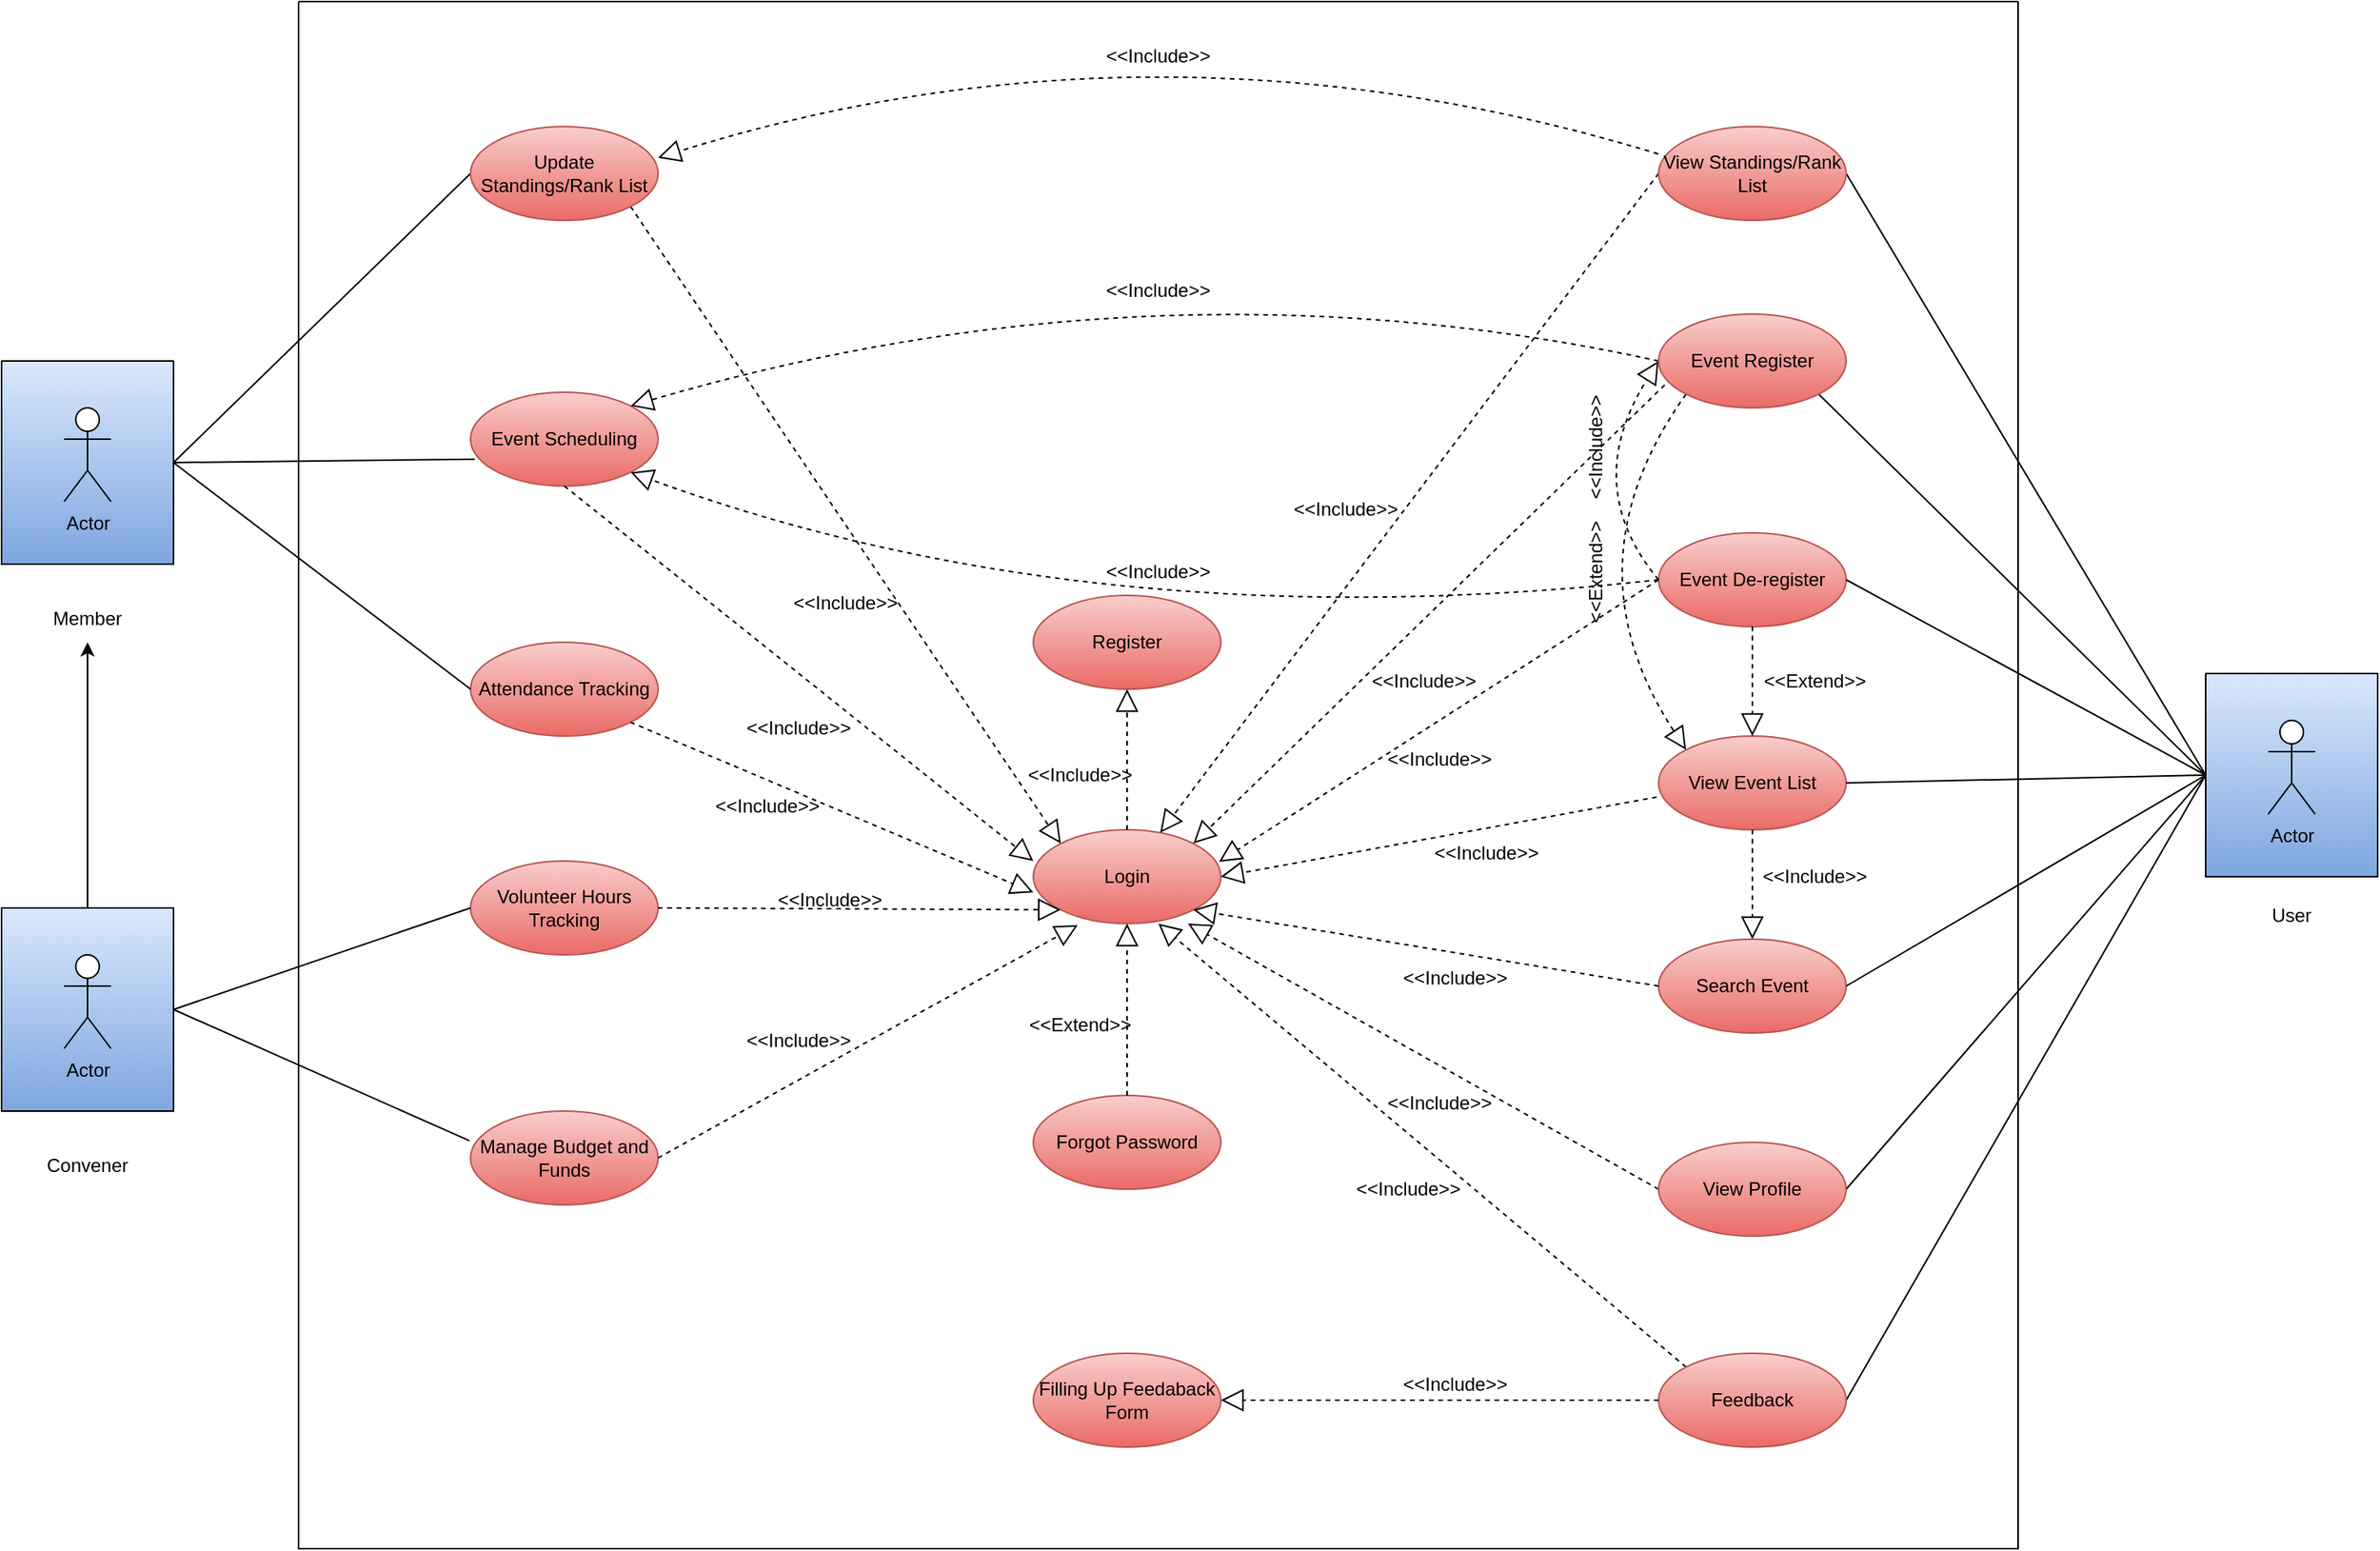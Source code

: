 <mxfile version="20.3.0" type="device"><diagram id="QvdpzfzOHM7fyCmmI8pD" name="Page-1"><mxGraphModel dx="2447" dy="2086" grid="1" gridSize="10" guides="1" tooltips="1" connect="1" arrows="1" fold="1" page="1" pageScale="1" pageWidth="850" pageHeight="1100" math="0" shadow="0"><root><mxCell id="0"/><mxCell id="1" parent="0"/><mxCell id="EgZuIPn-_DnP6CWS_Zrd-9" value="Event Scheduling" style="ellipse;whiteSpace=wrap;html=1;fillColor=#f8cecc;strokeColor=#b85450;gradientColor=#ea6b66;" parent="1" vertex="1"><mxGeometry x="110" y="-30" width="120" height="60" as="geometry"/></mxCell><mxCell id="EgZuIPn-_DnP6CWS_Zrd-10" value="Attendance Tracking" style="ellipse;whiteSpace=wrap;html=1;fillColor=#f8cecc;strokeColor=#b85450;gradientColor=#ea6b66;" parent="1" vertex="1"><mxGeometry x="110" y="130" width="120" height="60" as="geometry"/></mxCell><mxCell id="EgZuIPn-_DnP6CWS_Zrd-11" value="Volunteer Hours Tracking" style="ellipse;whiteSpace=wrap;html=1;fillColor=#f8cecc;strokeColor=#b85450;gradientColor=#ea6b66;" parent="1" vertex="1"><mxGeometry x="110" y="270" width="120" height="60" as="geometry"/></mxCell><mxCell id="EgZuIPn-_DnP6CWS_Zrd-12" value="View Event List" style="ellipse;whiteSpace=wrap;html=1;fillColor=#f8cecc;strokeColor=#b85450;gradientColor=#ea6b66;" parent="1" vertex="1"><mxGeometry x="870" y="190" width="120" height="60" as="geometry"/></mxCell><mxCell id="EgZuIPn-_DnP6CWS_Zrd-14" value="Event De-register" style="ellipse;whiteSpace=wrap;html=1;fillColor=#f8cecc;strokeColor=#b85450;gradientColor=#ea6b66;" parent="1" vertex="1"><mxGeometry x="870" y="60" width="120" height="60" as="geometry"/></mxCell><mxCell id="EgZuIPn-_DnP6CWS_Zrd-15" value="Search Event" style="ellipse;whiteSpace=wrap;html=1;fillColor=#f8cecc;strokeColor=#b85450;gradientColor=#ea6b66;" parent="1" vertex="1"><mxGeometry x="870" y="320" width="120" height="60" as="geometry"/></mxCell><mxCell id="EgZuIPn-_DnP6CWS_Zrd-19" value="Manage Budget and Funds" style="ellipse;whiteSpace=wrap;html=1;fillColor=#f8cecc;strokeColor=#b85450;gradientColor=#ea6b66;" parent="1" vertex="1"><mxGeometry x="110" y="430" width="120" height="60" as="geometry"/></mxCell><mxCell id="EgZuIPn-_DnP6CWS_Zrd-20" value="Login" style="ellipse;whiteSpace=wrap;html=1;fillColor=#f8cecc;strokeColor=#b85450;gradientColor=#ea6b66;" parent="1" vertex="1"><mxGeometry x="470" y="250" width="120" height="60" as="geometry"/></mxCell><mxCell id="EgZuIPn-_DnP6CWS_Zrd-21" value="Register" style="ellipse;whiteSpace=wrap;html=1;fillColor=#f8cecc;strokeColor=#b85450;gradientColor=#ea6b66;" parent="1" vertex="1"><mxGeometry x="470" y="100" width="120" height="60" as="geometry"/></mxCell><mxCell id="EgZuIPn-_DnP6CWS_Zrd-22" value="Forgot Password" style="ellipse;whiteSpace=wrap;html=1;fillColor=#f8cecc;strokeColor=#b85450;gradientColor=#ea6b66;" parent="1" vertex="1"><mxGeometry x="470" y="420" width="120" height="60" as="geometry"/></mxCell><mxCell id="EgZuIPn-_DnP6CWS_Zrd-32" value="" style="endArrow=none;html=1;rounded=0;exitX=1;exitY=0.5;exitDx=0;exitDy=0;entryX=0;entryY=0.5;entryDx=0;entryDy=0;" parent="1" source="EgZuIPn-_DnP6CWS_Zrd-13" target="EgZuIPn-_DnP6CWS_Zrd-52" edge="1"><mxGeometry width="50" height="50" relative="1" as="geometry"><mxPoint x="930" y="-90" as="sourcePoint"/><mxPoint x="980" y="190" as="targetPoint"/></mxGeometry></mxCell><mxCell id="EgZuIPn-_DnP6CWS_Zrd-35" value="" style="endArrow=none;html=1;rounded=0;entryX=1;entryY=0.5;entryDx=0;entryDy=0;exitX=0;exitY=0.5;exitDx=0;exitDy=0;" parent="1" source="EgZuIPn-_DnP6CWS_Zrd-52" target="EgZuIPn-_DnP6CWS_Zrd-14" edge="1"><mxGeometry width="50" height="50" relative="1" as="geometry"><mxPoint x="940" y="160" as="sourcePoint"/><mxPoint x="920" y="130" as="targetPoint"/></mxGeometry></mxCell><mxCell id="EgZuIPn-_DnP6CWS_Zrd-37" value="" style="endArrow=none;html=1;rounded=0;entryX=1;entryY=1;entryDx=0;entryDy=0;exitX=0;exitY=0.5;exitDx=0;exitDy=0;" parent="1" source="EgZuIPn-_DnP6CWS_Zrd-52" target="EgZuIPn-_DnP6CWS_Zrd-7" edge="1"><mxGeometry width="50" height="50" relative="1" as="geometry"><mxPoint x="940" y="130" as="sourcePoint"/><mxPoint x="930" y="90" as="targetPoint"/></mxGeometry></mxCell><mxCell id="EgZuIPn-_DnP6CWS_Zrd-38" value="" style="endArrow=none;html=1;rounded=0;exitX=1;exitY=0.5;exitDx=0;exitDy=0;entryX=0;entryY=0.5;entryDx=0;entryDy=0;" parent="1" source="EgZuIPn-_DnP6CWS_Zrd-12" target="EgZuIPn-_DnP6CWS_Zrd-52" edge="1"><mxGeometry width="50" height="50" relative="1" as="geometry"><mxPoint x="940" y="270" as="sourcePoint"/><mxPoint x="970" y="220" as="targetPoint"/></mxGeometry></mxCell><mxCell id="EgZuIPn-_DnP6CWS_Zrd-39" value="" style="endArrow=none;html=1;rounded=0;exitX=1;exitY=0.5;exitDx=0;exitDy=0;entryX=0;entryY=0.5;entryDx=0;entryDy=0;" parent="1" source="EgZuIPn-_DnP6CWS_Zrd-15" target="EgZuIPn-_DnP6CWS_Zrd-52" edge="1"><mxGeometry width="50" height="50" relative="1" as="geometry"><mxPoint x="870" y="349.41" as="sourcePoint"/><mxPoint x="990" y="349.41" as="targetPoint"/></mxGeometry></mxCell><mxCell id="EgZuIPn-_DnP6CWS_Zrd-40" value="" style="endArrow=none;html=1;rounded=0;exitX=1;exitY=0.5;exitDx=0;exitDy=0;entryX=0;entryY=0.5;entryDx=0;entryDy=0;" parent="1" source="EgZuIPn-_DnP6CWS_Zrd-17" target="EgZuIPn-_DnP6CWS_Zrd-52" edge="1"><mxGeometry width="50" height="50" relative="1" as="geometry"><mxPoint x="890" y="240" as="sourcePoint"/><mxPoint x="1010" y="240" as="targetPoint"/></mxGeometry></mxCell><mxCell id="EgZuIPn-_DnP6CWS_Zrd-41" value="" style="endArrow=none;html=1;rounded=0;exitX=1;exitY=0.5;exitDx=0;exitDy=0;entryX=0;entryY=0.5;entryDx=0;entryDy=0;" parent="1" source="EgZuIPn-_DnP6CWS_Zrd-16" target="EgZuIPn-_DnP6CWS_Zrd-52" edge="1"><mxGeometry width="50" height="50" relative="1" as="geometry"><mxPoint x="900" y="250" as="sourcePoint"/><mxPoint x="1020" y="250" as="targetPoint"/></mxGeometry></mxCell><mxCell id="EgZuIPn-_DnP6CWS_Zrd-42" value="" style="endArrow=none;html=1;rounded=0;entryX=0;entryY=0.5;entryDx=0;entryDy=0;exitX=1;exitY=0.5;exitDx=0;exitDy=0;" parent="1" source="EgZuIPn-_DnP6CWS_Zrd-49" target="EgZuIPn-_DnP6CWS_Zrd-23" edge="1"><mxGeometry width="50" height="50" relative="1" as="geometry"><mxPoint x="80" y="90" as="sourcePoint"/><mxPoint x="140" y="20" as="targetPoint"/></mxGeometry></mxCell><mxCell id="EgZuIPn-_DnP6CWS_Zrd-43" value="" style="endArrow=none;html=1;rounded=0;entryX=0.023;entryY=0.714;entryDx=0;entryDy=0;entryPerimeter=0;exitX=1;exitY=0.5;exitDx=0;exitDy=0;" parent="1" source="EgZuIPn-_DnP6CWS_Zrd-49" target="EgZuIPn-_DnP6CWS_Zrd-9" edge="1"><mxGeometry width="50" height="50" relative="1" as="geometry"><mxPoint x="90" y="100" as="sourcePoint"/><mxPoint x="210" y="-140.0" as="targetPoint"/></mxGeometry></mxCell><mxCell id="EgZuIPn-_DnP6CWS_Zrd-44" value="" style="endArrow=none;html=1;rounded=0;entryX=0;entryY=0.5;entryDx=0;entryDy=0;exitX=1;exitY=0.5;exitDx=0;exitDy=0;" parent="1" source="EgZuIPn-_DnP6CWS_Zrd-49" target="EgZuIPn-_DnP6CWS_Zrd-10" edge="1"><mxGeometry width="50" height="50" relative="1" as="geometry"><mxPoint x="90" y="90" as="sourcePoint"/><mxPoint x="220" y="-130.0" as="targetPoint"/></mxGeometry></mxCell><mxCell id="EgZuIPn-_DnP6CWS_Zrd-45" value="" style="endArrow=none;html=1;rounded=0;entryX=0;entryY=0.5;entryDx=0;entryDy=0;exitX=1;exitY=0.5;exitDx=0;exitDy=0;" parent="1" source="EgZuIPn-_DnP6CWS_Zrd-47" target="EgZuIPn-_DnP6CWS_Zrd-11" edge="1"><mxGeometry width="50" height="50" relative="1" as="geometry"><mxPoint x="70" y="310" as="sourcePoint"/><mxPoint x="230" y="-120.0" as="targetPoint"/></mxGeometry></mxCell><mxCell id="EgZuIPn-_DnP6CWS_Zrd-46" value="" style="endArrow=none;html=1;rounded=0;entryX=-0.006;entryY=0.316;entryDx=0;entryDy=0;entryPerimeter=0;exitX=1;exitY=0.5;exitDx=0;exitDy=0;" parent="1" source="EgZuIPn-_DnP6CWS_Zrd-47" target="EgZuIPn-_DnP6CWS_Zrd-19" edge="1"><mxGeometry width="50" height="50" relative="1" as="geometry"><mxPoint x="70" y="310" as="sourcePoint"/><mxPoint x="240" y="-110.0" as="targetPoint"/></mxGeometry></mxCell><mxCell id="EgZuIPn-_DnP6CWS_Zrd-50" value="" style="group;fillColor=#dae8fc;gradientColor=#7ea6e0;strokeColor=#6c8ebf;" parent="1" vertex="1" connectable="0"><mxGeometry x="-190" y="-50" width="110" height="130" as="geometry"/></mxCell><mxCell id="EgZuIPn-_DnP6CWS_Zrd-24" value="Actor" style="shape=umlActor;verticalLabelPosition=bottom;verticalAlign=top;html=1;" parent="EgZuIPn-_DnP6CWS_Zrd-50" vertex="1"><mxGeometry x="40" y="30" width="30" height="60" as="geometry"/></mxCell><mxCell id="EgZuIPn-_DnP6CWS_Zrd-49" value="" style="swimlane;startSize=0;" parent="EgZuIPn-_DnP6CWS_Zrd-50" vertex="1"><mxGeometry width="110" height="130" as="geometry"/></mxCell><mxCell id="EgZuIPn-_DnP6CWS_Zrd-51" value="" style="group;fillColor=#dae8fc;gradientColor=#7ea6e0;strokeColor=#6c8ebf;" parent="1" vertex="1" connectable="0"><mxGeometry x="-190" y="300" width="110" height="130" as="geometry"/></mxCell><mxCell id="EgZuIPn-_DnP6CWS_Zrd-25" value="Actor" style="shape=umlActor;verticalLabelPosition=bottom;verticalAlign=top;html=1;" parent="EgZuIPn-_DnP6CWS_Zrd-51" vertex="1"><mxGeometry x="40" y="30" width="30" height="60" as="geometry"/></mxCell><mxCell id="EgZuIPn-_DnP6CWS_Zrd-47" value="" style="swimlane;startSize=0;" parent="EgZuIPn-_DnP6CWS_Zrd-51" vertex="1"><mxGeometry width="110" height="130" as="geometry"/></mxCell><mxCell id="EgZuIPn-_DnP6CWS_Zrd-53" value="" style="group;fillColor=#dae8fc;gradientColor=#7ea6e0;strokeColor=#6c8ebf;" parent="1" vertex="1" connectable="0"><mxGeometry x="1220" y="150" width="110" height="130" as="geometry"/></mxCell><mxCell id="EgZuIPn-_DnP6CWS_Zrd-5" value="Actor" style="shape=umlActor;verticalLabelPosition=bottom;verticalAlign=top;html=1;" parent="EgZuIPn-_DnP6CWS_Zrd-53" vertex="1"><mxGeometry x="40" y="30" width="30" height="60" as="geometry"/></mxCell><mxCell id="EgZuIPn-_DnP6CWS_Zrd-52" value="" style="swimlane;startSize=0;" parent="EgZuIPn-_DnP6CWS_Zrd-53" vertex="1"><mxGeometry width="110" height="130" as="geometry"/></mxCell><mxCell id="EgZuIPn-_DnP6CWS_Zrd-60" value="" style="endArrow=block;dashed=1;endFill=0;endSize=12;html=1;curved=1;entryX=1;entryY=0;entryDx=0;entryDy=0;exitX=0;exitY=0.5;exitDx=0;exitDy=0;" parent="1" source="EgZuIPn-_DnP6CWS_Zrd-7" target="EgZuIPn-_DnP6CWS_Zrd-9" edge="1"><mxGeometry width="160" relative="1" as="geometry"><mxPoint x="460" y="-120" as="sourcePoint"/><mxPoint x="620" y="-120" as="targetPoint"/><Array as="points"><mxPoint x="550" y="-120"/></Array></mxGeometry></mxCell><mxCell id="EgZuIPn-_DnP6CWS_Zrd-61" value="" style="endArrow=block;dashed=1;endFill=0;endSize=12;html=1;curved=1;entryX=1;entryY=1;entryDx=0;entryDy=0;exitX=0;exitY=0.5;exitDx=0;exitDy=0;" parent="1" source="EgZuIPn-_DnP6CWS_Zrd-14" target="EgZuIPn-_DnP6CWS_Zrd-9" edge="1"><mxGeometry width="160" relative="1" as="geometry"><mxPoint x="370" y="130" as="sourcePoint"/><mxPoint x="530" y="130" as="targetPoint"/><Array as="points"><mxPoint x="510" y="130"/></Array></mxGeometry></mxCell><mxCell id="EgZuIPn-_DnP6CWS_Zrd-63" value="" style="endArrow=block;dashed=1;endFill=0;endSize=12;html=1;curved=1;entryX=0;entryY=0.5;entryDx=0;entryDy=0;exitX=0;exitY=0.5;exitDx=0;exitDy=0;" parent="1" source="EgZuIPn-_DnP6CWS_Zrd-14" target="EgZuIPn-_DnP6CWS_Zrd-7" edge="1"><mxGeometry width="160" relative="1" as="geometry"><mxPoint x="370" y="250" as="sourcePoint"/><mxPoint x="530" y="250" as="targetPoint"/><Array as="points"><mxPoint x="820" y="30"/></Array></mxGeometry></mxCell><mxCell id="EgZuIPn-_DnP6CWS_Zrd-64" value="" style="endArrow=block;dashed=1;endFill=0;endSize=12;html=1;curved=1;entryX=0.5;entryY=1;entryDx=0;entryDy=0;exitX=0.5;exitY=0;exitDx=0;exitDy=0;" parent="1" source="EgZuIPn-_DnP6CWS_Zrd-20" target="EgZuIPn-_DnP6CWS_Zrd-21" edge="1"><mxGeometry width="160" relative="1" as="geometry"><mxPoint x="530" y="240" as="sourcePoint"/><mxPoint x="530" y="250" as="targetPoint"/></mxGeometry></mxCell><mxCell id="EgZuIPn-_DnP6CWS_Zrd-65" value="" style="endArrow=block;dashed=1;endFill=0;endSize=12;html=1;curved=1;exitX=0.5;exitY=0;exitDx=0;exitDy=0;" parent="1" source="EgZuIPn-_DnP6CWS_Zrd-22" edge="1"><mxGeometry width="160" relative="1" as="geometry"><mxPoint x="370" y="250" as="sourcePoint"/><mxPoint x="530" y="310" as="targetPoint"/></mxGeometry></mxCell><mxCell id="EgZuIPn-_DnP6CWS_Zrd-66" value="" style="endArrow=block;dashed=1;endFill=0;endSize=12;html=1;curved=1;entryX=0;entryY=0;entryDx=0;entryDy=0;exitX=1;exitY=1;exitDx=0;exitDy=0;" parent="1" source="EgZuIPn-_DnP6CWS_Zrd-23" target="EgZuIPn-_DnP6CWS_Zrd-20" edge="1"><mxGeometry width="160" relative="1" as="geometry"><mxPoint x="370" y="420" as="sourcePoint"/><mxPoint x="530" y="420" as="targetPoint"/></mxGeometry></mxCell><mxCell id="EgZuIPn-_DnP6CWS_Zrd-67" value="" style="endArrow=block;dashed=1;endFill=0;endSize=12;html=1;curved=1;exitX=0.5;exitY=1;exitDx=0;exitDy=0;entryX=0;entryY=0.333;entryDx=0;entryDy=0;entryPerimeter=0;" parent="1" source="EgZuIPn-_DnP6CWS_Zrd-9" target="EgZuIPn-_DnP6CWS_Zrd-20" edge="1"><mxGeometry width="160" relative="1" as="geometry"><mxPoint x="380" y="430" as="sourcePoint"/><mxPoint x="470" y="260" as="targetPoint"/></mxGeometry></mxCell><mxCell id="EgZuIPn-_DnP6CWS_Zrd-68" value="" style="endArrow=block;dashed=1;endFill=0;endSize=12;html=1;curved=1;exitX=1;exitY=1;exitDx=0;exitDy=0;entryX=0;entryY=0.667;entryDx=0;entryDy=0;entryPerimeter=0;" parent="1" source="EgZuIPn-_DnP6CWS_Zrd-10" target="EgZuIPn-_DnP6CWS_Zrd-20" edge="1"><mxGeometry width="160" relative="1" as="geometry"><mxPoint x="390" y="440" as="sourcePoint"/><mxPoint x="550" y="440" as="targetPoint"/></mxGeometry></mxCell><mxCell id="EgZuIPn-_DnP6CWS_Zrd-69" value="" style="endArrow=block;dashed=1;endFill=0;endSize=12;html=1;curved=1;exitX=1;exitY=0.5;exitDx=0;exitDy=0;entryX=0;entryY=1;entryDx=0;entryDy=0;" parent="1" source="EgZuIPn-_DnP6CWS_Zrd-11" target="EgZuIPn-_DnP6CWS_Zrd-20" edge="1"><mxGeometry width="160" relative="1" as="geometry"><mxPoint x="400" y="450" as="sourcePoint"/><mxPoint x="560" y="450" as="targetPoint"/></mxGeometry></mxCell><mxCell id="EgZuIPn-_DnP6CWS_Zrd-70" value="" style="endArrow=block;dashed=1;endFill=0;endSize=12;html=1;curved=1;entryX=0.237;entryY=1.016;entryDx=0;entryDy=0;entryPerimeter=0;exitX=1;exitY=0.5;exitDx=0;exitDy=0;" parent="1" source="EgZuIPn-_DnP6CWS_Zrd-19" target="EgZuIPn-_DnP6CWS_Zrd-20" edge="1"><mxGeometry width="160" relative="1" as="geometry"><mxPoint x="410" y="460" as="sourcePoint"/><mxPoint x="570" y="460" as="targetPoint"/></mxGeometry></mxCell><mxCell id="EgZuIPn-_DnP6CWS_Zrd-72" value="" style="endArrow=block;dashed=1;endFill=0;endSize=12;html=1;curved=1;exitX=0;exitY=0.5;exitDx=0;exitDy=0;" parent="1" source="EgZuIPn-_DnP6CWS_Zrd-13" target="EgZuIPn-_DnP6CWS_Zrd-20" edge="1"><mxGeometry width="160" relative="1" as="geometry"><mxPoint x="750" y="170" as="sourcePoint"/><mxPoint x="580" y="470" as="targetPoint"/></mxGeometry></mxCell><mxCell id="EgZuIPn-_DnP6CWS_Zrd-73" value="" style="endArrow=block;dashed=1;endFill=0;endSize=12;html=1;curved=1;entryX=1;entryY=0;entryDx=0;entryDy=0;exitX=0.033;exitY=0.755;exitDx=0;exitDy=0;exitPerimeter=0;" parent="1" source="EgZuIPn-_DnP6CWS_Zrd-7" target="EgZuIPn-_DnP6CWS_Zrd-20" edge="1"><mxGeometry width="160" relative="1" as="geometry"><mxPoint x="750" y="-30" as="sourcePoint"/><mxPoint x="590" y="480" as="targetPoint"/></mxGeometry></mxCell><mxCell id="EgZuIPn-_DnP6CWS_Zrd-75" value="" style="endArrow=block;dashed=1;endFill=0;endSize=12;html=1;curved=1;entryX=0.99;entryY=0.341;entryDx=0;entryDy=0;entryPerimeter=0;exitX=0;exitY=0.5;exitDx=0;exitDy=0;" parent="1" source="EgZuIPn-_DnP6CWS_Zrd-14" target="EgZuIPn-_DnP6CWS_Zrd-20" edge="1"><mxGeometry width="160" relative="1" as="geometry"><mxPoint x="440" y="490" as="sourcePoint"/><mxPoint x="600" y="490" as="targetPoint"/></mxGeometry></mxCell><mxCell id="EgZuIPn-_DnP6CWS_Zrd-76" value="" style="endArrow=block;dashed=1;endFill=0;endSize=12;html=1;curved=1;entryX=1;entryY=0.5;entryDx=0;entryDy=0;exitX=-0.01;exitY=0.651;exitDx=0;exitDy=0;exitPerimeter=0;" parent="1" source="EgZuIPn-_DnP6CWS_Zrd-12" target="EgZuIPn-_DnP6CWS_Zrd-20" edge="1"><mxGeometry width="160" relative="1" as="geometry"><mxPoint x="450" y="500" as="sourcePoint"/><mxPoint x="610" y="500" as="targetPoint"/></mxGeometry></mxCell><mxCell id="EgZuIPn-_DnP6CWS_Zrd-77" value="" style="endArrow=block;dashed=1;endFill=0;endSize=12;html=1;curved=1;entryX=1;entryY=1;entryDx=0;entryDy=0;exitX=0;exitY=0.5;exitDx=0;exitDy=0;" parent="1" source="EgZuIPn-_DnP6CWS_Zrd-15" target="EgZuIPn-_DnP6CWS_Zrd-20" edge="1"><mxGeometry width="160" relative="1" as="geometry"><mxPoint x="460" y="510" as="sourcePoint"/><mxPoint x="620" y="510" as="targetPoint"/></mxGeometry></mxCell><mxCell id="EgZuIPn-_DnP6CWS_Zrd-78" value="" style="endArrow=block;dashed=1;endFill=0;endSize=12;html=1;curved=1;entryX=0.825;entryY=1;entryDx=0;entryDy=0;entryPerimeter=0;exitX=0;exitY=0.5;exitDx=0;exitDy=0;" parent="1" source="EgZuIPn-_DnP6CWS_Zrd-17" target="EgZuIPn-_DnP6CWS_Zrd-20" edge="1"><mxGeometry width="160" relative="1" as="geometry"><mxPoint x="470" y="520" as="sourcePoint"/><mxPoint x="630" y="520" as="targetPoint"/><Array as="points"><mxPoint x="569" y="310"/></Array></mxGeometry></mxCell><mxCell id="EgZuIPn-_DnP6CWS_Zrd-83" value="" style="endArrow=classic;html=1;curved=1;exitX=0.5;exitY=0;exitDx=0;exitDy=0;entryX=0.5;entryY=1;entryDx=0;entryDy=0;" parent="1" source="EgZuIPn-_DnP6CWS_Zrd-47" target="dQXetNGije6BvNZYSpOx-2" edge="1"><mxGeometry width="50" height="50" relative="1" as="geometry"><mxPoint x="500" y="200" as="sourcePoint"/><mxPoint x="-135" y="140" as="targetPoint"/></mxGeometry></mxCell><mxCell id="EgZuIPn-_DnP6CWS_Zrd-84" value="" style="endArrow=block;dashed=1;endFill=0;endSize=12;html=1;curved=1;entryX=0;entryY=0;entryDx=0;entryDy=0;exitX=0;exitY=1;exitDx=0;exitDy=0;" parent="1" source="EgZuIPn-_DnP6CWS_Zrd-7" target="EgZuIPn-_DnP6CWS_Zrd-12" edge="1"><mxGeometry width="160" relative="1" as="geometry"><mxPoint x="870" y="-30" as="sourcePoint"/><mxPoint x="650" y="540" as="targetPoint"/><Array as="points"><mxPoint x="810" y="80"/></Array></mxGeometry></mxCell><mxCell id="EgZuIPn-_DnP6CWS_Zrd-87" value="" style="endArrow=block;dashed=1;endFill=0;endSize=12;html=1;curved=1;exitX=0.5;exitY=1;exitDx=0;exitDy=0;entryX=0.5;entryY=0;entryDx=0;entryDy=0;" parent="1" source="EgZuIPn-_DnP6CWS_Zrd-14" target="EgZuIPn-_DnP6CWS_Zrd-12" edge="1"><mxGeometry width="160" relative="1" as="geometry"><mxPoint x="510" y="560" as="sourcePoint"/><mxPoint x="870" y="220" as="targetPoint"/></mxGeometry></mxCell><mxCell id="EgZuIPn-_DnP6CWS_Zrd-88" value="" style="endArrow=block;dashed=1;endFill=0;endSize=12;html=1;curved=1;exitX=0.5;exitY=1;exitDx=0;exitDy=0;" parent="1" source="EgZuIPn-_DnP6CWS_Zrd-12" target="EgZuIPn-_DnP6CWS_Zrd-15" edge="1"><mxGeometry width="160" relative="1" as="geometry"><mxPoint x="520" y="570" as="sourcePoint"/><mxPoint x="680" y="570" as="targetPoint"/></mxGeometry></mxCell><mxCell id="dQXetNGije6BvNZYSpOx-1" value="User" style="text;html=1;strokeColor=none;fillColor=none;align=center;verticalAlign=middle;whiteSpace=wrap;rounded=0;" vertex="1" parent="1"><mxGeometry x="1245" y="290" width="60" height="30" as="geometry"/></mxCell><mxCell id="dQXetNGije6BvNZYSpOx-2" value="Member" style="text;html=1;strokeColor=none;fillColor=none;align=center;verticalAlign=middle;whiteSpace=wrap;rounded=0;" vertex="1" parent="1"><mxGeometry x="-165" y="100" width="60" height="30" as="geometry"/></mxCell><mxCell id="dQXetNGije6BvNZYSpOx-3" value="Convener" style="text;html=1;strokeColor=none;fillColor=none;align=center;verticalAlign=middle;whiteSpace=wrap;rounded=0;" vertex="1" parent="1"><mxGeometry x="-165" y="450" width="60" height="30" as="geometry"/></mxCell><mxCell id="dQXetNGije6BvNZYSpOx-4" value="&amp;lt;&amp;lt;Include&amp;gt;&amp;gt;" style="text;html=1;strokeColor=none;fillColor=none;align=center;verticalAlign=middle;whiteSpace=wrap;rounded=0;" vertex="1" parent="1"><mxGeometry x="710" y="330" width="60" height="30" as="geometry"/></mxCell><mxCell id="dQXetNGije6BvNZYSpOx-6" value="&amp;lt;&amp;lt;Include&amp;gt;&amp;gt;" style="text;html=1;strokeColor=none;fillColor=none;align=center;verticalAlign=middle;whiteSpace=wrap;rounded=0;" vertex="1" parent="1"><mxGeometry x="270" y="220" width="60" height="30" as="geometry"/></mxCell><mxCell id="dQXetNGije6BvNZYSpOx-7" value="&amp;lt;&amp;lt;Include&amp;gt;&amp;gt;" style="text;html=1;strokeColor=none;fillColor=none;align=center;verticalAlign=middle;whiteSpace=wrap;rounded=0;" vertex="1" parent="1"><mxGeometry x="290" y="370" width="60" height="30" as="geometry"/></mxCell><mxCell id="dQXetNGije6BvNZYSpOx-8" value="&amp;lt;&amp;lt;Include&amp;gt;&amp;gt;" style="text;html=1;strokeColor=none;fillColor=none;align=center;verticalAlign=middle;whiteSpace=wrap;rounded=0;" vertex="1" parent="1"><mxGeometry x="310" y="280" width="60" height="30" as="geometry"/></mxCell><mxCell id="dQXetNGije6BvNZYSpOx-11" value="&amp;lt;&amp;lt;Include&amp;gt;&amp;gt;" style="text;html=1;strokeColor=none;fillColor=none;align=center;verticalAlign=middle;whiteSpace=wrap;rounded=0;" vertex="1" parent="1"><mxGeometry x="520" y="70" width="60" height="30" as="geometry"/></mxCell><mxCell id="dQXetNGije6BvNZYSpOx-22" value="&amp;lt;&amp;lt;Include&amp;gt;&amp;gt;" style="text;html=1;strokeColor=none;fillColor=none;align=center;verticalAlign=middle;whiteSpace=wrap;rounded=0;" vertex="1" parent="1"><mxGeometry x="700" y="190" width="60" height="30" as="geometry"/></mxCell><mxCell id="dQXetNGije6BvNZYSpOx-23" value="&amp;lt;&amp;lt;Include&amp;gt;&amp;gt;" style="text;html=1;strokeColor=none;fillColor=none;align=center;verticalAlign=middle;whiteSpace=wrap;rounded=0;" vertex="1" parent="1"><mxGeometry x="730" y="250" width="60" height="30" as="geometry"/></mxCell><mxCell id="dQXetNGije6BvNZYSpOx-24" value="&amp;lt;&amp;lt;Include&amp;gt;&amp;gt;" style="text;html=1;strokeColor=none;fillColor=none;align=center;verticalAlign=middle;whiteSpace=wrap;rounded=0;" vertex="1" parent="1"><mxGeometry x="290" y="170" width="60" height="30" as="geometry"/></mxCell><mxCell id="dQXetNGije6BvNZYSpOx-25" value="&amp;lt;&amp;lt;Include&amp;gt;&amp;gt;" style="text;html=1;strokeColor=none;fillColor=none;align=center;verticalAlign=middle;whiteSpace=wrap;rounded=0;" vertex="1" parent="1"><mxGeometry x="690" y="140" width="60" height="30" as="geometry"/></mxCell><mxCell id="dQXetNGije6BvNZYSpOx-26" value="&amp;lt;&amp;lt;Include&amp;gt;&amp;gt;" style="text;html=1;strokeColor=none;fillColor=none;align=center;verticalAlign=middle;whiteSpace=wrap;rounded=0;" vertex="1" parent="1"><mxGeometry x="320" y="90" width="60" height="30" as="geometry"/></mxCell><mxCell id="dQXetNGije6BvNZYSpOx-32" value="&amp;lt;&amp;lt;Include&amp;gt;&amp;gt;" style="text;html=1;strokeColor=none;fillColor=none;align=center;verticalAlign=middle;whiteSpace=wrap;rounded=0;" vertex="1" parent="1"><mxGeometry x="640" y="30" width="60" height="30" as="geometry"/></mxCell><mxCell id="dQXetNGije6BvNZYSpOx-33" value="&amp;lt;&amp;lt;Extend&amp;gt;&amp;gt;" style="text;html=1;strokeColor=none;fillColor=none;align=center;verticalAlign=middle;whiteSpace=wrap;rounded=0;" vertex="1" parent="1"><mxGeometry x="470" y="360" width="60" height="30" as="geometry"/></mxCell><mxCell id="dQXetNGije6BvNZYSpOx-35" value="&amp;lt;&amp;lt;Extend&amp;gt;&amp;gt;" style="text;html=1;strokeColor=none;fillColor=none;align=center;verticalAlign=middle;whiteSpace=wrap;rounded=0;" vertex="1" parent="1"><mxGeometry x="940" y="140" width="60" height="30" as="geometry"/></mxCell><mxCell id="dQXetNGije6BvNZYSpOx-38" value="&amp;lt;&amp;lt;Include&amp;gt;&amp;gt;" style="text;html=1;strokeColor=none;fillColor=none;align=center;verticalAlign=middle;whiteSpace=wrap;rounded=0;" vertex="1" parent="1"><mxGeometry x="940" y="265" width="60" height="30" as="geometry"/></mxCell><mxCell id="dQXetNGije6BvNZYSpOx-41" value="" style="endArrow=block;dashed=1;endFill=0;endSize=12;html=1;curved=1;exitX=0;exitY=0;exitDx=0;exitDy=0;" edge="1" parent="1" source="EgZuIPn-_DnP6CWS_Zrd-16"><mxGeometry width="160" relative="1" as="geometry"><mxPoint x="240" y="470" as="sourcePoint"/><mxPoint x="550" y="310" as="targetPoint"/></mxGeometry></mxCell><mxCell id="dQXetNGije6BvNZYSpOx-43" value="&amp;lt;&amp;lt;Include&amp;gt;&amp;gt;" style="text;html=1;strokeColor=none;fillColor=none;align=center;verticalAlign=middle;whiteSpace=wrap;rounded=0;" vertex="1" parent="1"><mxGeometry x="470" y="200" width="60" height="30" as="geometry"/></mxCell><mxCell id="dQXetNGije6BvNZYSpOx-44" value="" style="swimlane;startSize=0;fontSize=21;" vertex="1" parent="1"><mxGeometry y="-280" width="1100" height="990" as="geometry"/></mxCell><mxCell id="EgZuIPn-_DnP6CWS_Zrd-16" value="Feedback" style="ellipse;whiteSpace=wrap;html=1;fillColor=#f8cecc;strokeColor=#b85450;gradientColor=#ea6b66;" parent="dQXetNGije6BvNZYSpOx-44" vertex="1"><mxGeometry x="870" y="865" width="120" height="60" as="geometry"/></mxCell><mxCell id="EgZuIPn-_DnP6CWS_Zrd-30" value="Filling Up Feedaback Form" style="ellipse;whiteSpace=wrap;html=1;fillColor=#f8cecc;strokeColor=#b85450;gradientColor=#ea6b66;" parent="dQXetNGije6BvNZYSpOx-44" vertex="1"><mxGeometry x="470" y="865" width="120" height="60" as="geometry"/></mxCell><mxCell id="EgZuIPn-_DnP6CWS_Zrd-81" value="" style="endArrow=block;dashed=1;endFill=0;endSize=12;html=1;curved=1;entryX=1;entryY=0.5;entryDx=0;entryDy=0;exitX=0;exitY=0.5;exitDx=0;exitDy=0;" parent="dQXetNGije6BvNZYSpOx-44" source="EgZuIPn-_DnP6CWS_Zrd-16" target="EgZuIPn-_DnP6CWS_Zrd-30" edge="1"><mxGeometry width="160" relative="1" as="geometry"><mxPoint x="480" y="810" as="sourcePoint"/><mxPoint x="640" y="810" as="targetPoint"/></mxGeometry></mxCell><mxCell id="dQXetNGije6BvNZYSpOx-9" value="&amp;lt;&amp;lt;Include&amp;gt;&amp;gt;" style="text;html=1;strokeColor=none;fillColor=none;align=center;verticalAlign=middle;whiteSpace=wrap;rounded=0;" vertex="1" parent="dQXetNGije6BvNZYSpOx-44"><mxGeometry x="710" y="870" width="60" height="30" as="geometry"/></mxCell><mxCell id="EgZuIPn-_DnP6CWS_Zrd-17" value="View Profile" style="ellipse;whiteSpace=wrap;html=1;fillColor=#f8cecc;strokeColor=#b85450;gradientColor=#ea6b66;" parent="dQXetNGije6BvNZYSpOx-44" vertex="1"><mxGeometry x="870" y="730" width="120" height="60" as="geometry"/></mxCell><mxCell id="dQXetNGije6BvNZYSpOx-5" value="&amp;lt;&amp;lt;Include&amp;gt;&amp;gt;" style="text;html=1;strokeColor=none;fillColor=none;align=center;verticalAlign=middle;whiteSpace=wrap;rounded=0;" vertex="1" parent="dQXetNGije6BvNZYSpOx-44"><mxGeometry x="700" y="690" width="60" height="30" as="geometry"/></mxCell><mxCell id="dQXetNGije6BvNZYSpOx-42" value="&amp;lt;&amp;lt;Include&amp;gt;&amp;gt;" style="text;html=1;strokeColor=none;fillColor=none;align=center;verticalAlign=middle;whiteSpace=wrap;rounded=0;" vertex="1" parent="dQXetNGije6BvNZYSpOx-44"><mxGeometry x="680" y="745" width="60" height="30" as="geometry"/></mxCell><mxCell id="EgZuIPn-_DnP6CWS_Zrd-13" value="View Standings/Rank List" style="ellipse;whiteSpace=wrap;html=1;fillColor=#f8cecc;strokeColor=#b85450;gradientColor=#ea6b66;" parent="dQXetNGije6BvNZYSpOx-44" vertex="1"><mxGeometry x="870" y="80" width="120" height="60" as="geometry"/></mxCell><mxCell id="EgZuIPn-_DnP6CWS_Zrd-7" value="Event Register" style="ellipse;whiteSpace=wrap;html=1;fillColor=#f8cecc;strokeColor=#b85450;gradientColor=#ea6b66;" parent="dQXetNGije6BvNZYSpOx-44" vertex="1"><mxGeometry x="870" y="200" width="120" height="60" as="geometry"/></mxCell><mxCell id="EgZuIPn-_DnP6CWS_Zrd-23" value="Update Standings/Rank List" style="ellipse;whiteSpace=wrap;html=1;fillColor=#f8cecc;strokeColor=#b85450;gradientColor=#ea6b66;" parent="dQXetNGije6BvNZYSpOx-44" vertex="1"><mxGeometry x="110" y="80" width="120" height="60" as="geometry"/></mxCell><mxCell id="EgZuIPn-_DnP6CWS_Zrd-57" value="" style="endArrow=block;dashed=1;endFill=0;endSize=12;html=1;entryX=1;entryY=0.333;entryDx=0;entryDy=0;entryPerimeter=0;exitX=-0.002;exitY=0.292;exitDx=0;exitDy=0;exitPerimeter=0;curved=1;" parent="dQXetNGije6BvNZYSpOx-44" source="EgZuIPn-_DnP6CWS_Zrd-13" target="EgZuIPn-_DnP6CWS_Zrd-23" edge="1"><mxGeometry width="160" relative="1" as="geometry"><mxPoint x="370" y="410" as="sourcePoint"/><mxPoint x="530" y="410" as="targetPoint"/><Array as="points"><mxPoint x="550"/></Array></mxGeometry></mxCell><mxCell id="dQXetNGije6BvNZYSpOx-13" value="&amp;lt;&amp;lt;Include&amp;gt;&amp;gt;" style="text;html=1;strokeColor=none;fillColor=none;align=center;verticalAlign=middle;whiteSpace=wrap;rounded=0;" vertex="1" parent="dQXetNGije6BvNZYSpOx-44"><mxGeometry x="520" y="20" width="60" height="30" as="geometry"/></mxCell><mxCell id="dQXetNGije6BvNZYSpOx-12" value="&amp;lt;&amp;lt;Include&amp;gt;&amp;gt;" style="text;html=1;strokeColor=none;fillColor=none;align=center;verticalAlign=middle;whiteSpace=wrap;rounded=0;" vertex="1" parent="dQXetNGije6BvNZYSpOx-44"><mxGeometry x="520" y="170" width="60" height="30" as="geometry"/></mxCell><mxCell id="dQXetNGije6BvNZYSpOx-10" value="&amp;lt;&amp;lt;Include&amp;gt;&amp;gt;" style="text;html=1;strokeColor=none;fillColor=none;align=center;verticalAlign=middle;whiteSpace=wrap;rounded=0;rotation=270;" vertex="1" parent="dQXetNGije6BvNZYSpOx-44"><mxGeometry x="800" y="270" width="60" height="30" as="geometry"/></mxCell><mxCell id="dQXetNGije6BvNZYSpOx-36" value="&amp;lt;&amp;lt;Extend&amp;gt;&amp;gt;" style="text;html=1;strokeColor=none;fillColor=none;align=center;verticalAlign=middle;whiteSpace=wrap;rounded=0;rotation=270;" vertex="1" parent="dQXetNGije6BvNZYSpOx-44"><mxGeometry x="800" y="350" width="60" height="30" as="geometry"/></mxCell></root></mxGraphModel></diagram></mxfile>